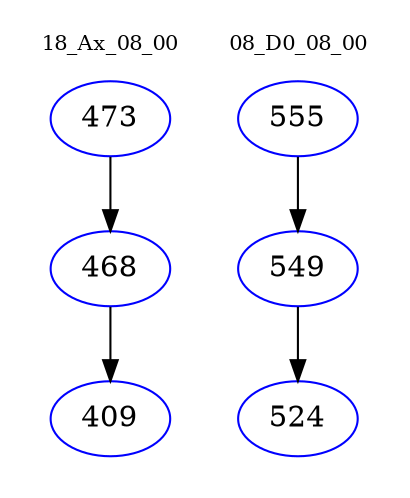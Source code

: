 digraph{
subgraph cluster_0 {
color = white
label = "18_Ax_08_00";
fontsize=10;
T0_473 [label="473", color="blue"]
T0_473 -> T0_468 [color="black"]
T0_468 [label="468", color="blue"]
T0_468 -> T0_409 [color="black"]
T0_409 [label="409", color="blue"]
}
subgraph cluster_1 {
color = white
label = "08_D0_08_00";
fontsize=10;
T1_555 [label="555", color="blue"]
T1_555 -> T1_549 [color="black"]
T1_549 [label="549", color="blue"]
T1_549 -> T1_524 [color="black"]
T1_524 [label="524", color="blue"]
}
}
